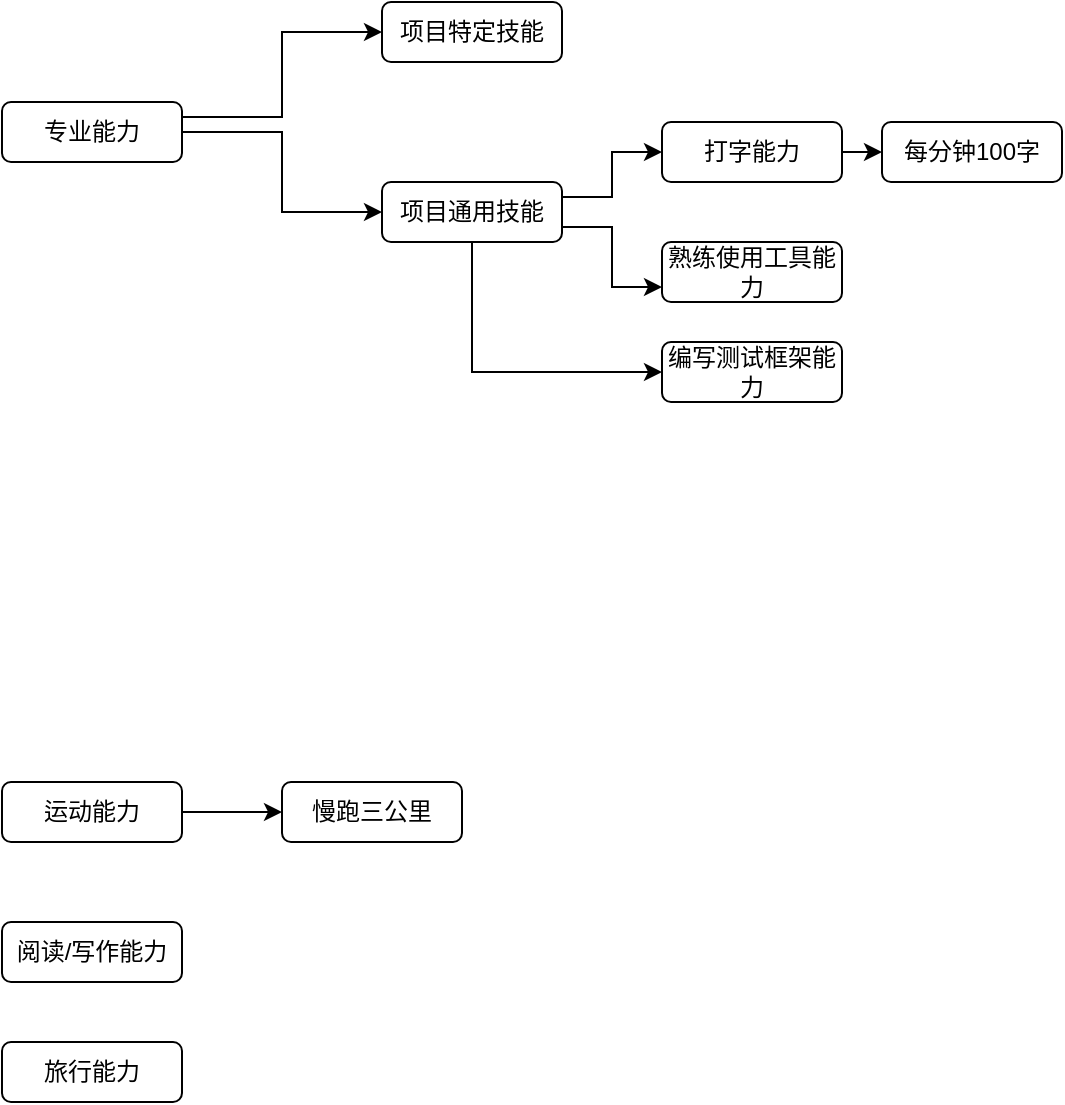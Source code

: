 <mxfile version="13.9.2" type="github">
  <diagram name="Page-1" id="b7a7eaba-c6c5-6fbe-34ae-1d3a4219ac39">
    <mxGraphModel dx="782" dy="469" grid="1" gridSize="10" guides="1" tooltips="1" connect="1" arrows="1" fold="1" page="1" pageScale="1.5" pageWidth="1169" pageHeight="826" background="#ffffff" math="0" shadow="0">
      <root>
        <mxCell id="0" style=";html=1;" />
        <mxCell id="1" style=";html=1;" parent="0" />
        <mxCell id="4G2GctbEYuqO2iwRU9gP-28" style="edgeStyle=orthogonalEdgeStyle;rounded=0;orthogonalLoop=1;jettySize=auto;html=1;exitX=1;exitY=0.5;exitDx=0;exitDy=0;entryX=0;entryY=0.5;entryDx=0;entryDy=0;" edge="1" parent="1" source="4G2GctbEYuqO2iwRU9gP-15" target="4G2GctbEYuqO2iwRU9gP-19">
          <mxGeometry relative="1" as="geometry" />
        </mxCell>
        <mxCell id="4G2GctbEYuqO2iwRU9gP-30" style="edgeStyle=orthogonalEdgeStyle;rounded=0;orthogonalLoop=1;jettySize=auto;html=1;exitX=1;exitY=0.25;exitDx=0;exitDy=0;entryX=0;entryY=0.5;entryDx=0;entryDy=0;" edge="1" parent="1" source="4G2GctbEYuqO2iwRU9gP-15" target="4G2GctbEYuqO2iwRU9gP-18">
          <mxGeometry relative="1" as="geometry" />
        </mxCell>
        <mxCell id="4G2GctbEYuqO2iwRU9gP-15" value="专业能力" style="rounded=1;whiteSpace=wrap;html=1;" vertex="1" parent="1">
          <mxGeometry x="60" y="70" width="90" height="30" as="geometry" />
        </mxCell>
        <mxCell id="4G2GctbEYuqO2iwRU9gP-18" value="项目特定技能" style="rounded=1;whiteSpace=wrap;html=1;" vertex="1" parent="1">
          <mxGeometry x="250" y="20" width="90" height="30" as="geometry" />
        </mxCell>
        <mxCell id="4G2GctbEYuqO2iwRU9gP-38" style="edgeStyle=orthogonalEdgeStyle;rounded=0;orthogonalLoop=1;jettySize=auto;html=1;exitX=1;exitY=0.25;exitDx=0;exitDy=0;" edge="1" parent="1" source="4G2GctbEYuqO2iwRU9gP-19" target="4G2GctbEYuqO2iwRU9gP-36">
          <mxGeometry relative="1" as="geometry" />
        </mxCell>
        <mxCell id="4G2GctbEYuqO2iwRU9gP-40" style="edgeStyle=orthogonalEdgeStyle;rounded=0;orthogonalLoop=1;jettySize=auto;html=1;exitX=1;exitY=0.75;exitDx=0;exitDy=0;entryX=0;entryY=0.75;entryDx=0;entryDy=0;" edge="1" parent="1" source="4G2GctbEYuqO2iwRU9gP-19" target="4G2GctbEYuqO2iwRU9gP-39">
          <mxGeometry relative="1" as="geometry" />
        </mxCell>
        <mxCell id="4G2GctbEYuqO2iwRU9gP-44" style="edgeStyle=orthogonalEdgeStyle;rounded=0;orthogonalLoop=1;jettySize=auto;html=1;exitX=0.5;exitY=1;exitDx=0;exitDy=0;entryX=0;entryY=0.5;entryDx=0;entryDy=0;" edge="1" parent="1" source="4G2GctbEYuqO2iwRU9gP-19" target="4G2GctbEYuqO2iwRU9gP-43">
          <mxGeometry relative="1" as="geometry" />
        </mxCell>
        <mxCell id="4G2GctbEYuqO2iwRU9gP-19" value="项目通用技能" style="rounded=1;whiteSpace=wrap;html=1;" vertex="1" parent="1">
          <mxGeometry x="250" y="110" width="90" height="30" as="geometry" />
        </mxCell>
        <mxCell id="4G2GctbEYuqO2iwRU9gP-33" style="edgeStyle=orthogonalEdgeStyle;rounded=0;orthogonalLoop=1;jettySize=auto;html=1;exitX=1;exitY=0.5;exitDx=0;exitDy=0;entryX=0;entryY=0.5;entryDx=0;entryDy=0;" edge="1" parent="1" source="4G2GctbEYuqO2iwRU9gP-31" target="4G2GctbEYuqO2iwRU9gP-32">
          <mxGeometry relative="1" as="geometry" />
        </mxCell>
        <mxCell id="4G2GctbEYuqO2iwRU9gP-31" value="运动能力" style="rounded=1;whiteSpace=wrap;html=1;" vertex="1" parent="1">
          <mxGeometry x="60" y="410" width="90" height="30" as="geometry" />
        </mxCell>
        <mxCell id="4G2GctbEYuqO2iwRU9gP-32" value="慢跑三公里" style="rounded=1;whiteSpace=wrap;html=1;" vertex="1" parent="1">
          <mxGeometry x="200" y="410" width="90" height="30" as="geometry" />
        </mxCell>
        <mxCell id="4G2GctbEYuqO2iwRU9gP-34" value="阅读/写作能力" style="rounded=1;whiteSpace=wrap;html=1;" vertex="1" parent="1">
          <mxGeometry x="60" y="480" width="90" height="30" as="geometry" />
        </mxCell>
        <mxCell id="4G2GctbEYuqO2iwRU9gP-35" value="旅行能力" style="rounded=1;whiteSpace=wrap;html=1;" vertex="1" parent="1">
          <mxGeometry x="60" y="540" width="90" height="30" as="geometry" />
        </mxCell>
        <mxCell id="4G2GctbEYuqO2iwRU9gP-42" style="edgeStyle=orthogonalEdgeStyle;rounded=0;orthogonalLoop=1;jettySize=auto;html=1;exitX=1;exitY=0.5;exitDx=0;exitDy=0;entryX=0;entryY=0.5;entryDx=0;entryDy=0;" edge="1" parent="1" source="4G2GctbEYuqO2iwRU9gP-36" target="4G2GctbEYuqO2iwRU9gP-37">
          <mxGeometry relative="1" as="geometry" />
        </mxCell>
        <mxCell id="4G2GctbEYuqO2iwRU9gP-36" value="打字能力" style="rounded=1;whiteSpace=wrap;html=1;" vertex="1" parent="1">
          <mxGeometry x="390" y="80" width="90" height="30" as="geometry" />
        </mxCell>
        <mxCell id="4G2GctbEYuqO2iwRU9gP-37" value="每分钟100字" style="rounded=1;whiteSpace=wrap;html=1;" vertex="1" parent="1">
          <mxGeometry x="500" y="80" width="90" height="30" as="geometry" />
        </mxCell>
        <mxCell id="4G2GctbEYuqO2iwRU9gP-39" value="熟练使用工具能力" style="rounded=1;whiteSpace=wrap;html=1;" vertex="1" parent="1">
          <mxGeometry x="390" y="140" width="90" height="30" as="geometry" />
        </mxCell>
        <mxCell id="4G2GctbEYuqO2iwRU9gP-43" value="编写测试框架能力" style="rounded=1;whiteSpace=wrap;html=1;" vertex="1" parent="1">
          <mxGeometry x="390" y="190" width="90" height="30" as="geometry" />
        </mxCell>
      </root>
    </mxGraphModel>
  </diagram>
</mxfile>
